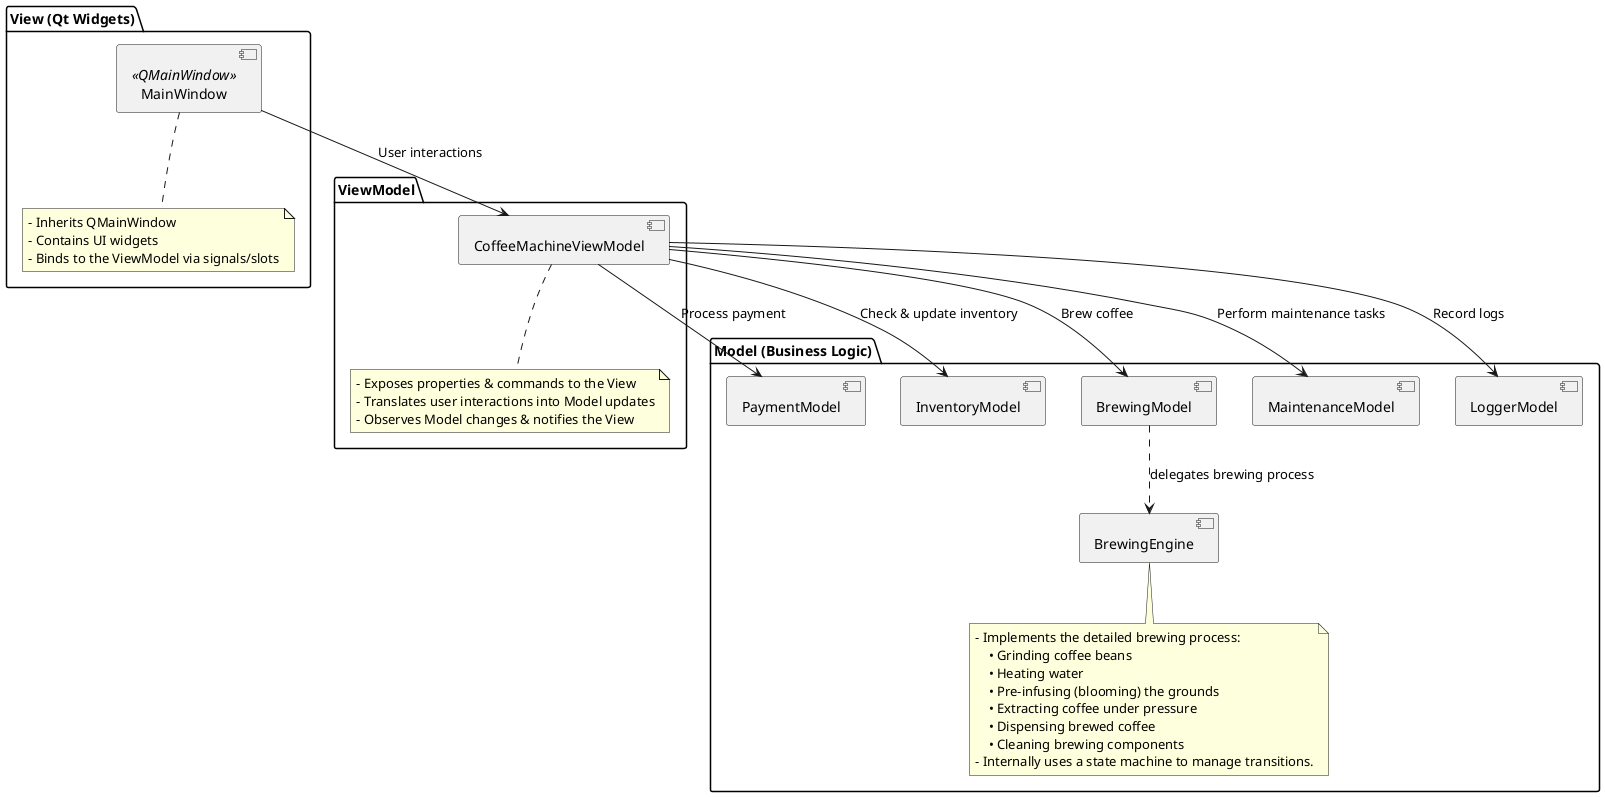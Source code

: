 @startuml
skinparam componentStyle uml2

package "View (Qt Widgets)" {
    component "MainWindow" as MW <<QMainWindow>>
    note bottom of MW
      - Inherits QMainWindow
      - Contains UI widgets
      - Binds to the ViewModel via signals/slots
    end note
}

package "ViewModel" {
    component "CoffeeMachineViewModel" as VM
    note bottom of VM
      - Exposes properties & commands to the View
      - Translates user interactions into Model updates
      - Observes Model changes & notifies the View
    end note
}

package "Model (Business Logic)" {
    component "PaymentModel" as PM
    component "InventoryModel" as IM
    component "BrewingModel" as BM
    component "MaintenanceModel" as MM
    component "LoggerModel" as LOG
    
    ' BrewingEngine encapsulates the brewing process using a state machine pattern.
    component "BrewingEngine" as BE
    note bottom of BE
      - Implements the detailed brewing process:
          • Grinding coffee beans
          • Heating water
          • Pre-infusing (blooming) the grounds
          • Extracting coffee under pressure
          • Dispensing brewed coffee
          • Cleaning brewing components
      - Internally uses a state machine to manage transitions.
    end note
    
    ' BrewingModel delegates brewing operations to the BrewingEngine.
    BM ..> BE : delegates brewing process
}

' MVVM Dependencies
MW --> VM : "User interactions"
VM --> PM : "Process payment"
VM --> IM : "Check & update inventory"
VM --> BM : "Brew coffee"
VM --> MM : "Perform maintenance tasks"
VM --> LOG : "Record logs"

@enduml
